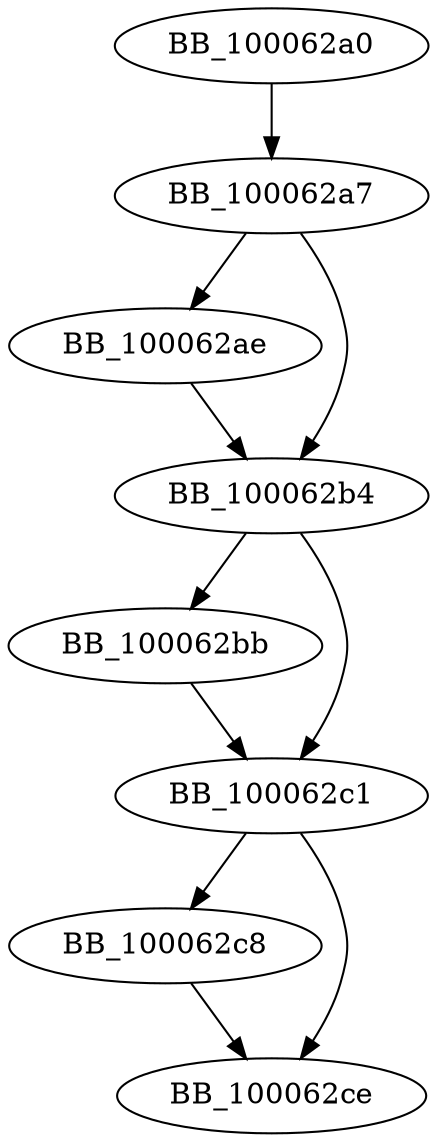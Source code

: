 DiGraph sub_100062A0{
BB_100062a0->BB_100062a7
BB_100062a7->BB_100062ae
BB_100062a7->BB_100062b4
BB_100062ae->BB_100062b4
BB_100062b4->BB_100062bb
BB_100062b4->BB_100062c1
BB_100062bb->BB_100062c1
BB_100062c1->BB_100062c8
BB_100062c1->BB_100062ce
BB_100062c8->BB_100062ce
}
